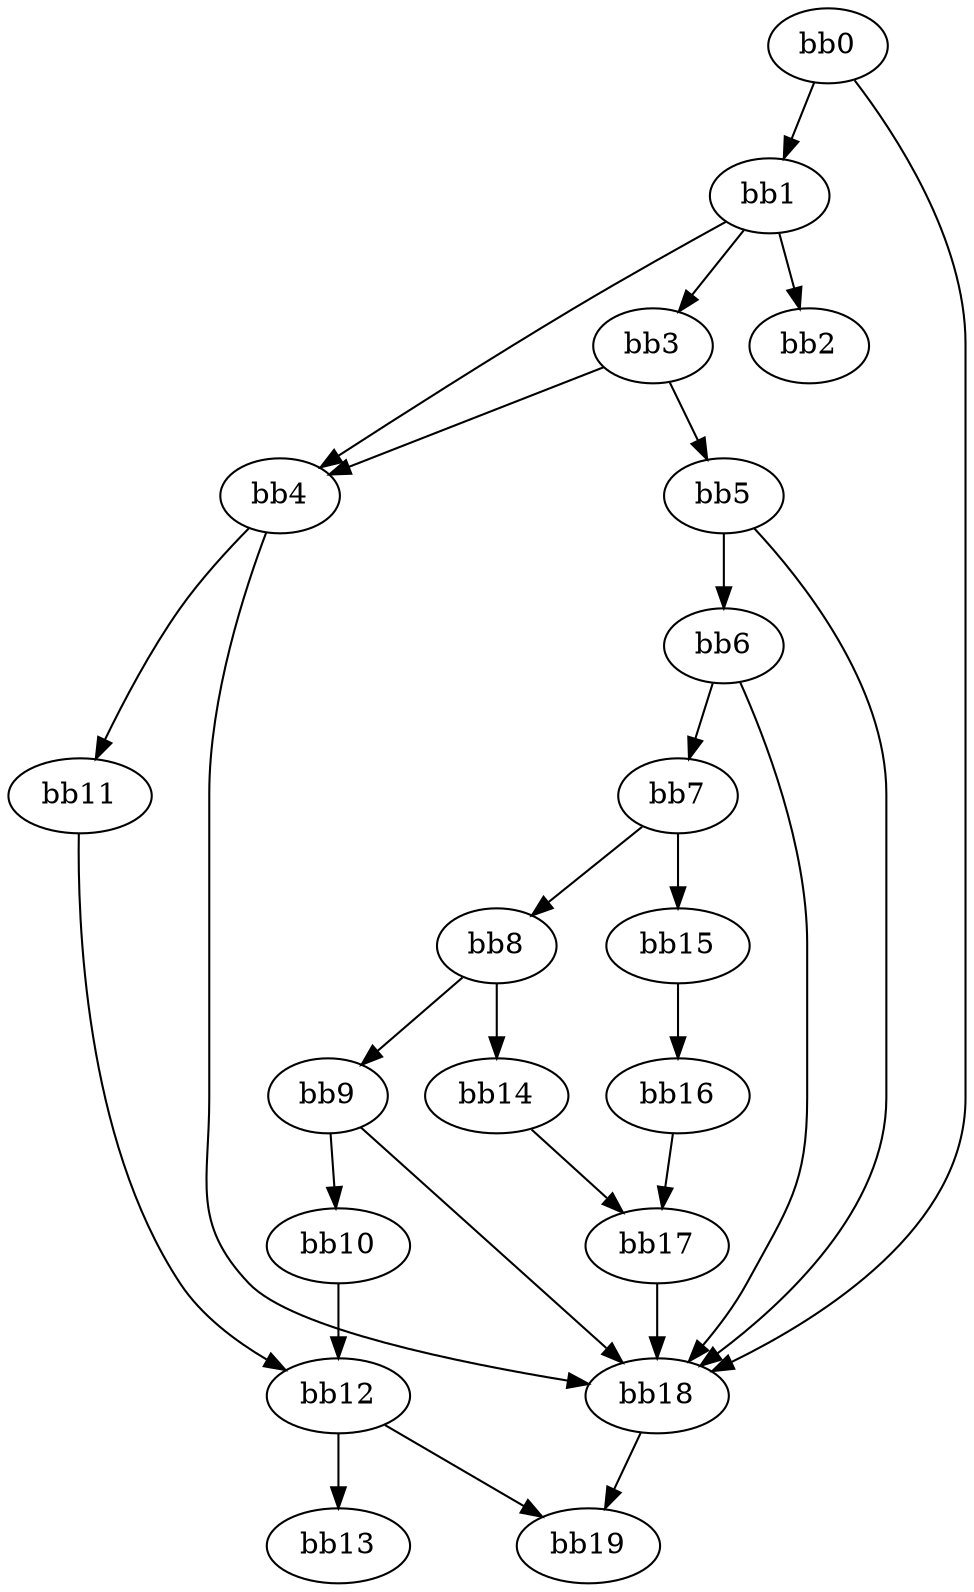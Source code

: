 digraph {
    0 [ label = "bb0\l" ]
    1 [ label = "bb1\l" ]
    2 [ label = "bb2\l" ]
    3 [ label = "bb3\l" ]
    4 [ label = "bb4\l" ]
    5 [ label = "bb5\l" ]
    6 [ label = "bb6\l" ]
    7 [ label = "bb7\l" ]
    8 [ label = "bb8\l" ]
    9 [ label = "bb9\l" ]
    10 [ label = "bb10\l" ]
    11 [ label = "bb11\l" ]
    12 [ label = "bb12\l" ]
    13 [ label = "bb13\l" ]
    14 [ label = "bb14\l" ]
    15 [ label = "bb15\l" ]
    16 [ label = "bb16\l" ]
    17 [ label = "bb17\l" ]
    18 [ label = "bb18\l" ]
    19 [ label = "bb19\l" ]
    0 -> 1 [ ]
    0 -> 18 [ ]
    1 -> 2 [ ]
    1 -> 3 [ ]
    1 -> 4 [ ]
    3 -> 4 [ ]
    3 -> 5 [ ]
    4 -> 11 [ ]
    4 -> 18 [ ]
    5 -> 6 [ ]
    5 -> 18 [ ]
    6 -> 7 [ ]
    6 -> 18 [ ]
    7 -> 8 [ ]
    7 -> 15 [ ]
    8 -> 9 [ ]
    8 -> 14 [ ]
    9 -> 10 [ ]
    9 -> 18 [ ]
    10 -> 12 [ ]
    11 -> 12 [ ]
    12 -> 13 [ ]
    12 -> 19 [ ]
    14 -> 17 [ ]
    15 -> 16 [ ]
    16 -> 17 [ ]
    17 -> 18 [ ]
    18 -> 19 [ ]
}

